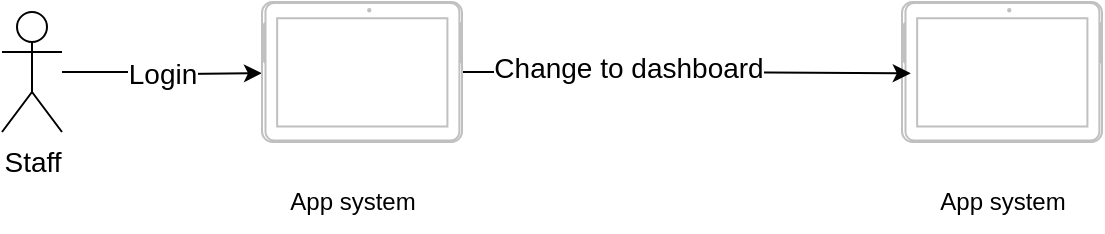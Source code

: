 <mxfile version="21.2.3" type="github">
  <diagram name="Page-1" id="7pIzHbVaMhjWodyTJUyD">
    <mxGraphModel dx="1050" dy="549" grid="1" gridSize="10" guides="1" tooltips="1" connect="1" arrows="1" fold="1" page="1" pageScale="1" pageWidth="850" pageHeight="1100" math="0" shadow="0">
      <root>
        <mxCell id="0" />
        <mxCell id="1" parent="0" />
        <mxCell id="iMubU9jxyR3AFrOgvaaI-1" value="Login" style="edgeStyle=orthogonalEdgeStyle;rounded=0;orthogonalLoop=1;jettySize=auto;html=1;entryX=0.563;entryY=0;entryDx=0;entryDy=0;entryPerimeter=0;fontSize=14;" edge="1" parent="1" source="iMubU9jxyR3AFrOgvaaI-2">
          <mxGeometry relative="1" as="geometry">
            <mxPoint x="160" y="210.59" as="targetPoint" />
          </mxGeometry>
        </mxCell>
        <mxCell id="iMubU9jxyR3AFrOgvaaI-2" value="Staff" style="shape=umlActor;verticalLabelPosition=bottom;verticalAlign=top;html=1;outlineConnect=0;fontSize=14;" vertex="1" parent="1">
          <mxGeometry x="30" y="180" width="30" height="60" as="geometry" />
        </mxCell>
        <mxCell id="iMubU9jxyR3AFrOgvaaI-6" value="App system" style="text;html=1;align=center;verticalAlign=middle;resizable=0;points=[];autosize=1;strokeColor=none;fillColor=none;" vertex="1" parent="1">
          <mxGeometry x="160" y="260" width="90" height="30" as="geometry" />
        </mxCell>
        <mxCell id="iMubU9jxyR3AFrOgvaaI-20" value="" style="verticalLabelPosition=bottom;verticalAlign=top;html=1;shadow=0;dashed=0;strokeWidth=1;shape=mxgraph.android.tab2;strokeColor=#c0c0c0;direction=north;" vertex="1" parent="1">
          <mxGeometry x="480" y="175" width="100" height="70" as="geometry" />
        </mxCell>
        <mxCell id="iMubU9jxyR3AFrOgvaaI-25" style="edgeStyle=orthogonalEdgeStyle;rounded=0;orthogonalLoop=1;jettySize=auto;html=1;entryX=0.491;entryY=0.044;entryDx=0;entryDy=0;entryPerimeter=0;" edge="1" parent="1" source="iMubU9jxyR3AFrOgvaaI-23" target="iMubU9jxyR3AFrOgvaaI-20">
          <mxGeometry relative="1" as="geometry" />
        </mxCell>
        <mxCell id="iMubU9jxyR3AFrOgvaaI-26" value="Change to dashboard" style="edgeLabel;html=1;align=center;verticalAlign=middle;resizable=0;points=[];fontSize=14;" vertex="1" connectable="0" parent="iMubU9jxyR3AFrOgvaaI-25">
          <mxGeometry x="-0.261" y="2" relative="1" as="geometry">
            <mxPoint as="offset" />
          </mxGeometry>
        </mxCell>
        <mxCell id="iMubU9jxyR3AFrOgvaaI-23" value="" style="verticalLabelPosition=bottom;verticalAlign=top;html=1;shadow=0;dashed=0;strokeWidth=1;shape=mxgraph.android.tab2;strokeColor=#c0c0c0;direction=north;" vertex="1" parent="1">
          <mxGeometry x="160" y="175" width="100" height="70" as="geometry" />
        </mxCell>
        <mxCell id="iMubU9jxyR3AFrOgvaaI-27" value="App system" style="text;html=1;align=center;verticalAlign=middle;resizable=0;points=[];autosize=1;strokeColor=none;fillColor=none;" vertex="1" parent="1">
          <mxGeometry x="485" y="260" width="90" height="30" as="geometry" />
        </mxCell>
      </root>
    </mxGraphModel>
  </diagram>
</mxfile>
